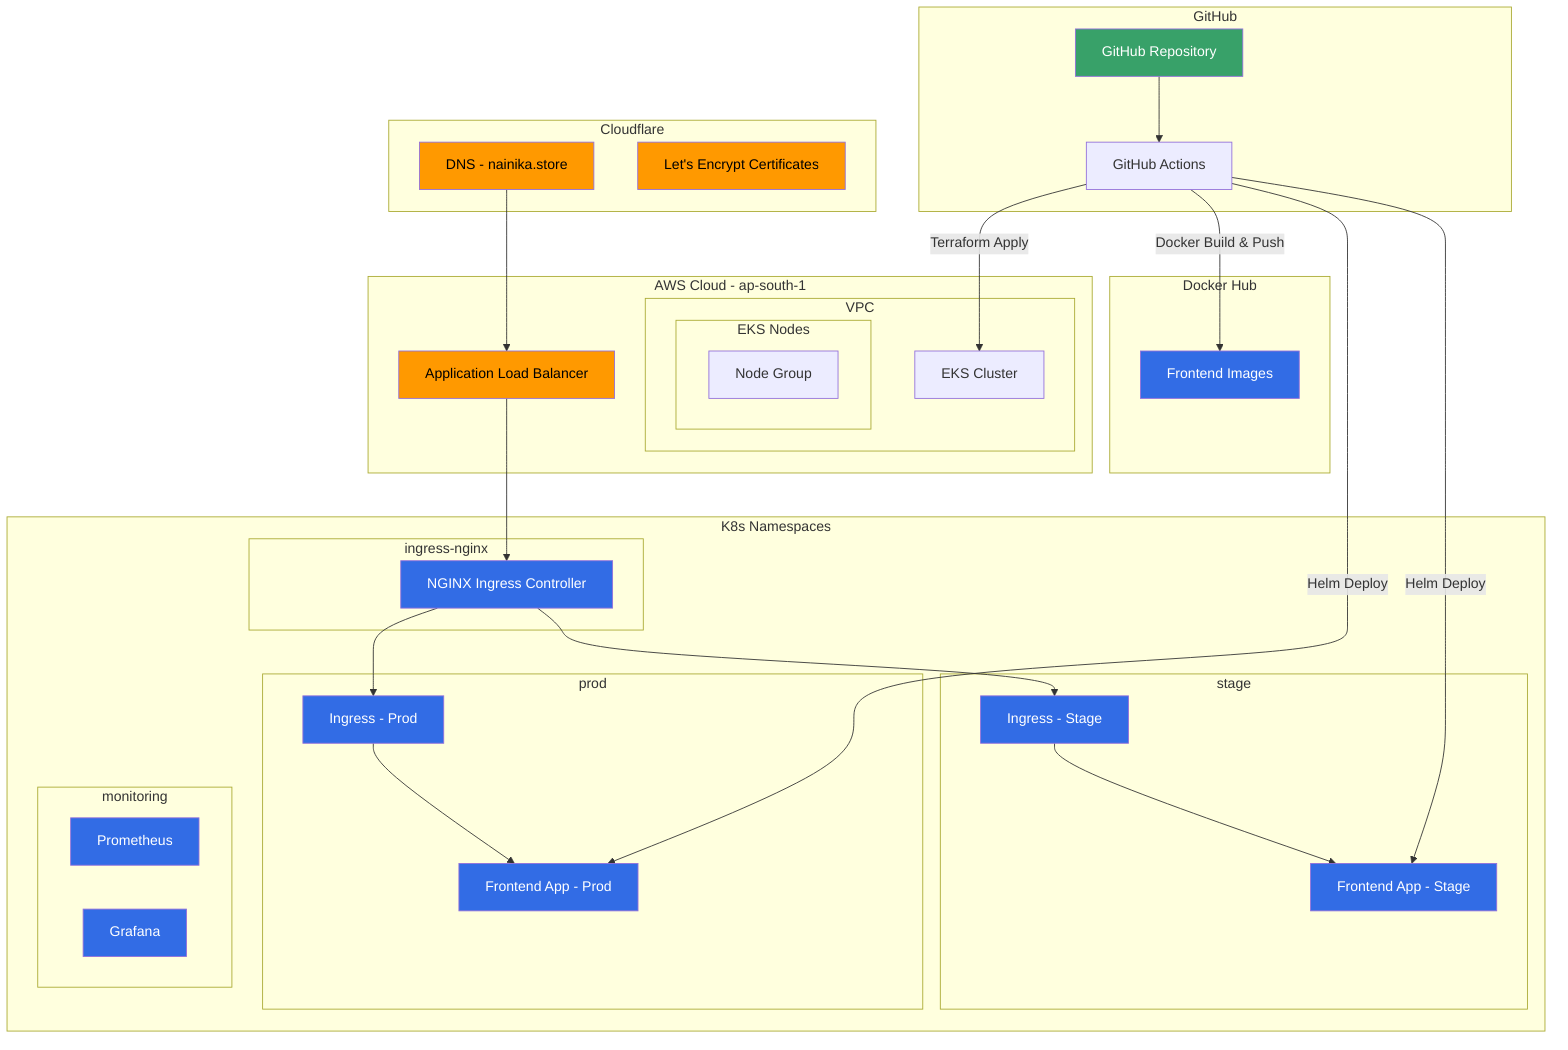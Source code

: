 graph TB
    subgraph "GitHub"
        A[GitHub Repository]
        B[GitHub Actions]
    end
    
    subgraph "Docker Hub"
        P[Frontend Images]
    end
    
    subgraph "AWS Cloud - ap-south-1"
        subgraph "VPC"
            C[EKS Cluster]
            subgraph "EKS Nodes"
                D[Node Group]
            end
        end
        E[Application Load Balancer]
    end
    
    subgraph "Cloudflare"
        G[DNS - nainika.store]
        H[Let's Encrypt Certificates]
    end
    
    subgraph "K8s Namespaces"
        subgraph "prod"
            I[Frontend App - Prod]
            J[Ingress - Prod]
        end
        subgraph "stage"
            K[Frontend App - Stage]
            L[Ingress - Stage]
        end
        subgraph "monitoring"
            M[Prometheus]
            N[Grafana]
        end
        subgraph "ingress-nginx"
            O[NGINX Ingress Controller]
        end
    end
    
    A --> B
    B -->|Terraform Apply| C
    B -->|Docker Build & Push| P
    B -->|Helm Deploy| I
    B -->|Helm Deploy| K
    G --> E
    E --> O
    O --> J
    O --> L
    J --> I
    L --> K

    classDef aws fill:#FF9900,color:#000
    classDef k8s fill:#326CE5,color:#FFF
    classDef external fill:#6B46C1,color:#FFF
    classDef dev fill:#38A169,color:#FFF

    class A dev
    class E,F,G,H aws
    class I,J,K,L,M,N,O,P,Q,R,S,T k8s
    class U,V external